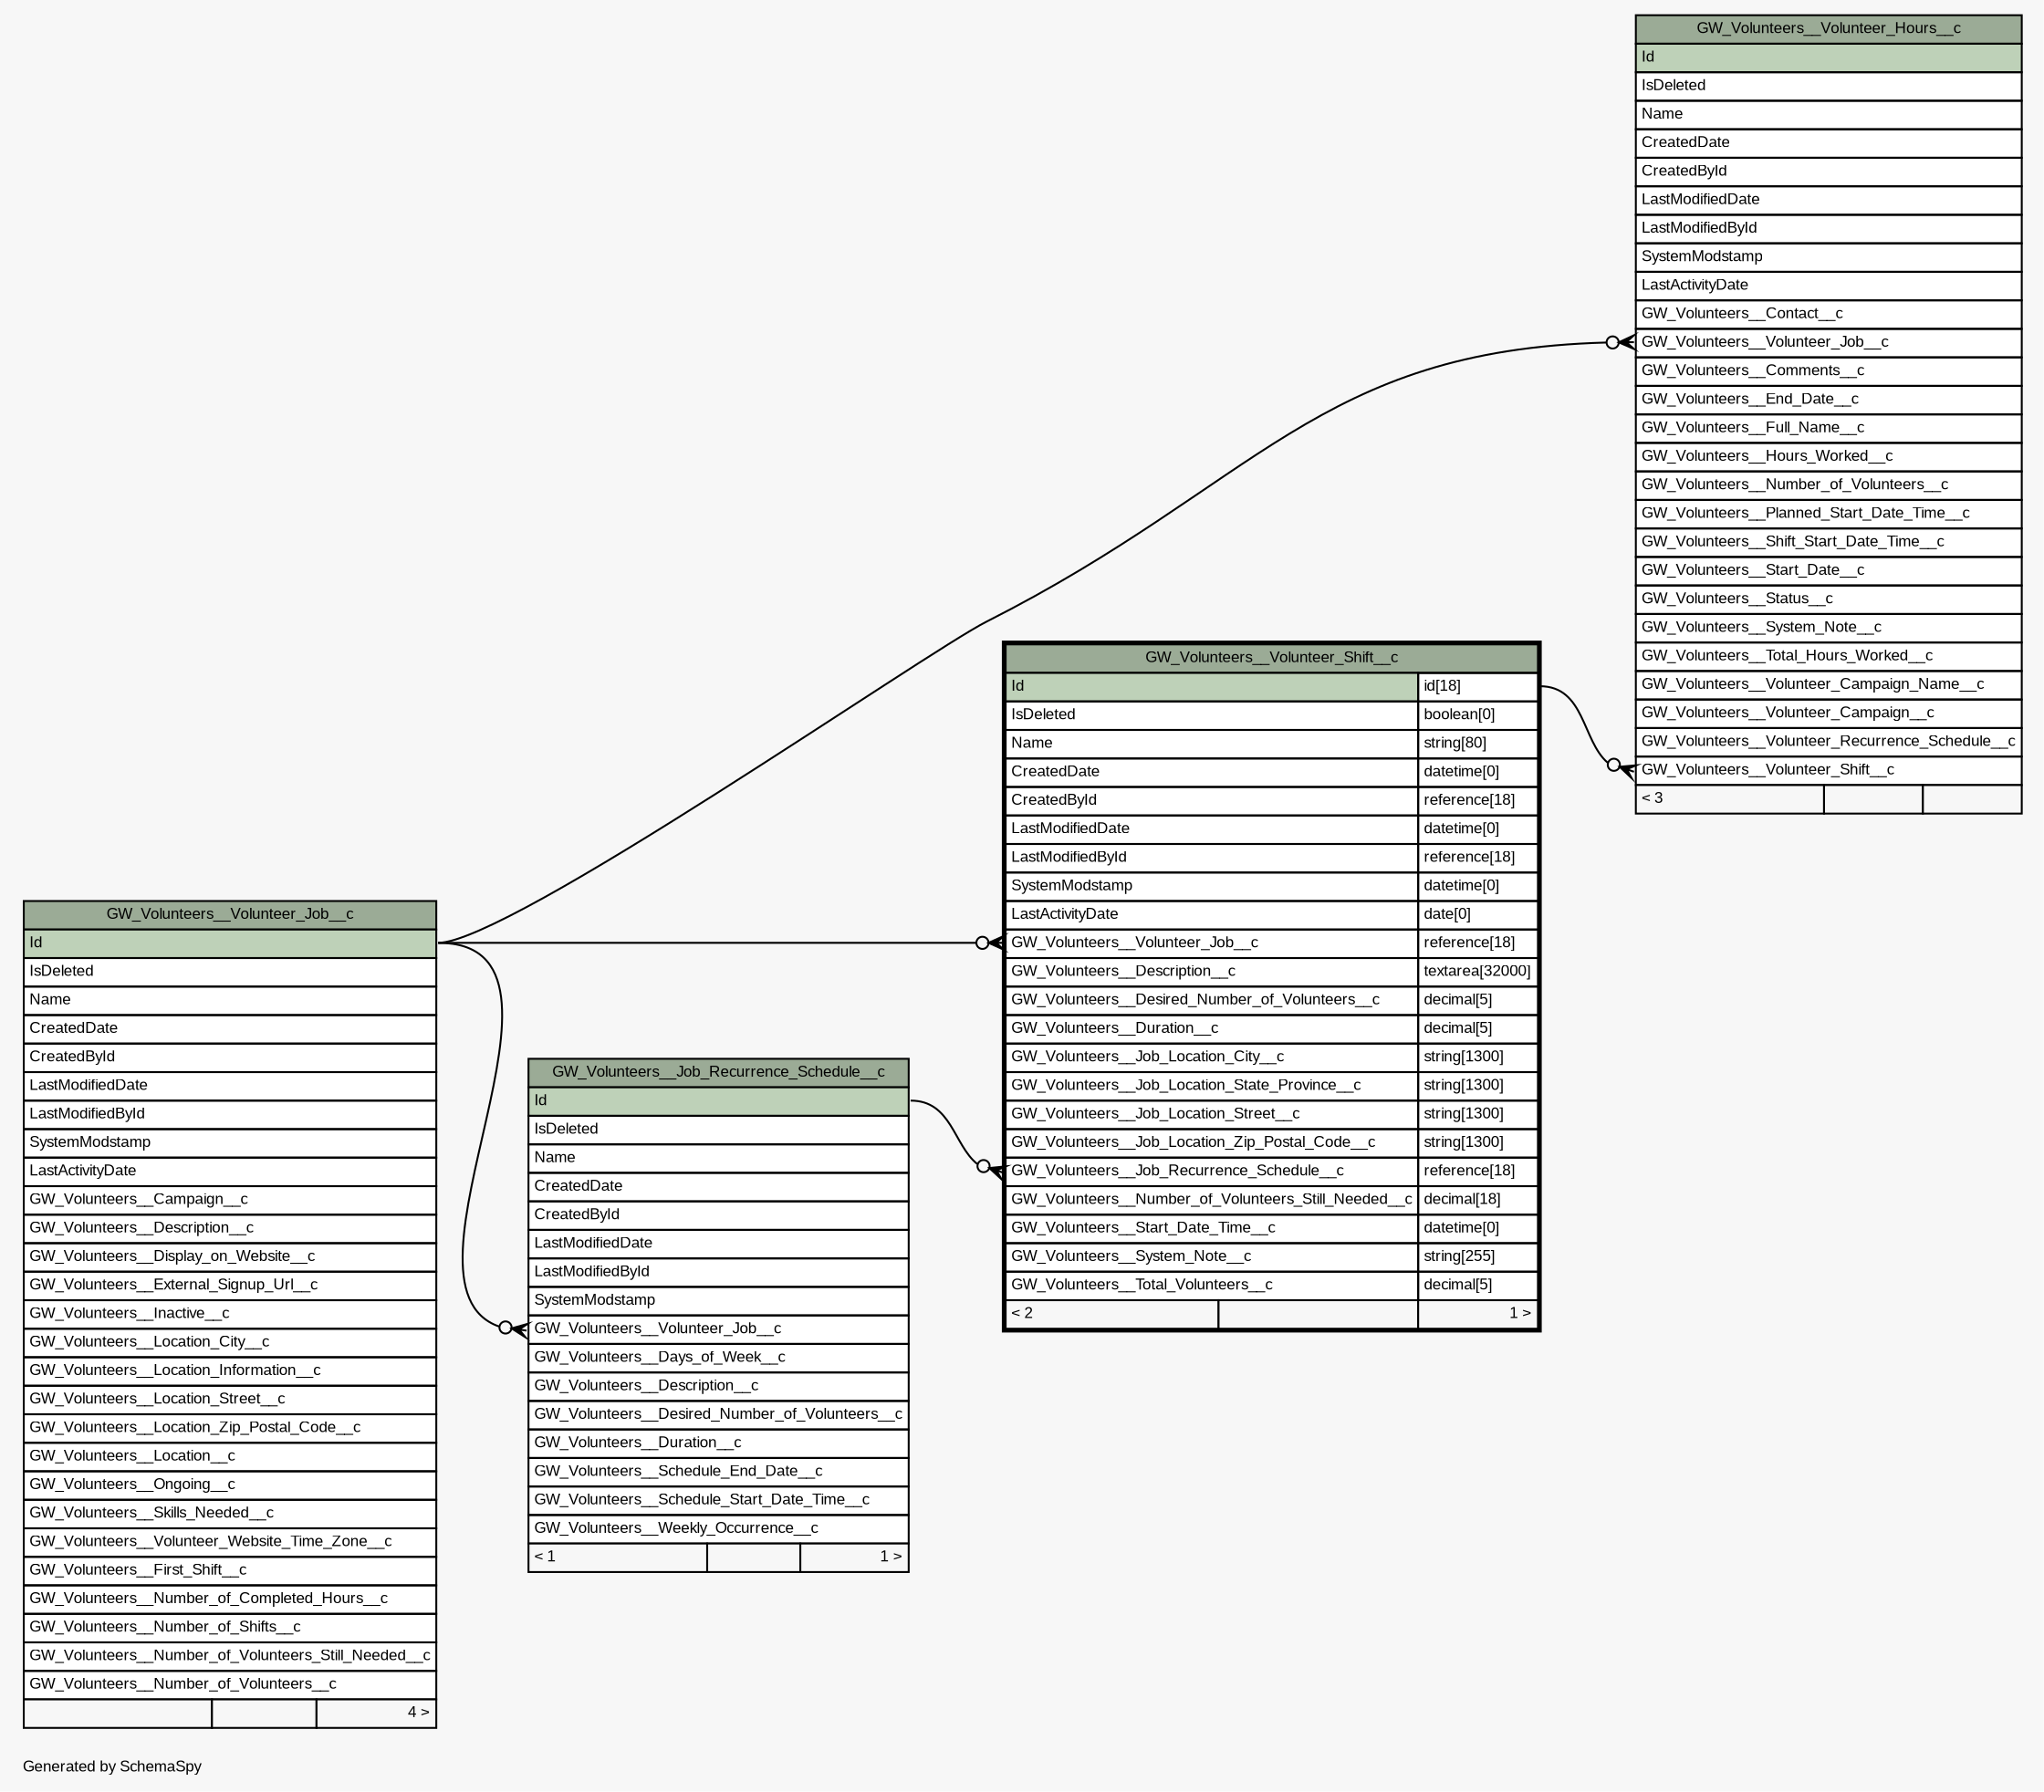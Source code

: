 // dot 2.40.1 on Mac OS X 10.12.6
// SchemaSpy rev 590
digraph "oneDegreeRelationshipsDiagram" {
  graph [
    rankdir="RL"
    bgcolor="#f7f7f7"
    label="\nGenerated by SchemaSpy"
    labeljust="l"
    nodesep="0.18"
    ranksep="0.46"
    fontname="Arial"
    fontsize="8"
  ];
  node [
    fontname="Arial"
    fontsize="8"
    shape="plaintext"
  ];
  edge [
    arrowsize="0.8"
  ];
  "GW_Volunteers__Job_Recurrence_Schedule__c":"GW_Volunteers__Volunteer_Job__c":w -> "GW_Volunteers__Volunteer_Job__c":"Id":e [arrowhead=none dir=back arrowtail=crowodot];
  "GW_Volunteers__Volunteer_Hours__c":"GW_Volunteers__Volunteer_Job__c":w -> "GW_Volunteers__Volunteer_Job__c":"Id":e [arrowhead=none dir=back arrowtail=crowodot];
  "GW_Volunteers__Volunteer_Hours__c":"GW_Volunteers__Volunteer_Shift__c":w -> "GW_Volunteers__Volunteer_Shift__c":"Id.type":e [arrowhead=none dir=back arrowtail=crowodot];
  "GW_Volunteers__Volunteer_Shift__c":"GW_Volunteers__Job_Recurrence_Schedule__c":w -> "GW_Volunteers__Job_Recurrence_Schedule__c":"Id":e [arrowhead=none dir=back arrowtail=crowodot];
  "GW_Volunteers__Volunteer_Shift__c":"GW_Volunteers__Volunteer_Job__c":w -> "GW_Volunteers__Volunteer_Job__c":"Id":e [arrowhead=none dir=back arrowtail=crowodot];
  "GW_Volunteers__Job_Recurrence_Schedule__c" [
    label=<
    <TABLE BORDER="0" CELLBORDER="1" CELLSPACING="0" BGCOLOR="#ffffff">
      <TR><TD COLSPAN="3" BGCOLOR="#9bab96" ALIGN="CENTER">GW_Volunteers__Job_Recurrence_Schedule__c</TD></TR>
      <TR><TD PORT="Id" COLSPAN="3" BGCOLOR="#bed1b8" ALIGN="LEFT">Id</TD></TR>
      <TR><TD PORT="IsDeleted" COLSPAN="3" ALIGN="LEFT">IsDeleted</TD></TR>
      <TR><TD PORT="Name" COLSPAN="3" ALIGN="LEFT">Name</TD></TR>
      <TR><TD PORT="CreatedDate" COLSPAN="3" ALIGN="LEFT">CreatedDate</TD></TR>
      <TR><TD PORT="CreatedById" COLSPAN="3" ALIGN="LEFT">CreatedById</TD></TR>
      <TR><TD PORT="LastModifiedDate" COLSPAN="3" ALIGN="LEFT">LastModifiedDate</TD></TR>
      <TR><TD PORT="LastModifiedById" COLSPAN="3" ALIGN="LEFT">LastModifiedById</TD></TR>
      <TR><TD PORT="SystemModstamp" COLSPAN="3" ALIGN="LEFT">SystemModstamp</TD></TR>
      <TR><TD PORT="GW_Volunteers__Volunteer_Job__c" COLSPAN="3" ALIGN="LEFT">GW_Volunteers__Volunteer_Job__c</TD></TR>
      <TR><TD PORT="GW_Volunteers__Days_of_Week__c" COLSPAN="3" ALIGN="LEFT">GW_Volunteers__Days_of_Week__c</TD></TR>
      <TR><TD PORT="GW_Volunteers__Description__c" COLSPAN="3" ALIGN="LEFT">GW_Volunteers__Description__c</TD></TR>
      <TR><TD PORT="GW_Volunteers__Desired_Number_of_Volunteers__c" COLSPAN="3" ALIGN="LEFT">GW_Volunteers__Desired_Number_of_Volunteers__c</TD></TR>
      <TR><TD PORT="GW_Volunteers__Duration__c" COLSPAN="3" ALIGN="LEFT">GW_Volunteers__Duration__c</TD></TR>
      <TR><TD PORT="GW_Volunteers__Schedule_End_Date__c" COLSPAN="3" ALIGN="LEFT">GW_Volunteers__Schedule_End_Date__c</TD></TR>
      <TR><TD PORT="GW_Volunteers__Schedule_Start_Date_Time__c" COLSPAN="3" ALIGN="LEFT">GW_Volunteers__Schedule_Start_Date_Time__c</TD></TR>
      <TR><TD PORT="GW_Volunteers__Weekly_Occurrence__c" COLSPAN="3" ALIGN="LEFT">GW_Volunteers__Weekly_Occurrence__c</TD></TR>
      <TR><TD ALIGN="LEFT" BGCOLOR="#f7f7f7">&lt; 1</TD><TD ALIGN="RIGHT" BGCOLOR="#f7f7f7">  </TD><TD ALIGN="RIGHT" BGCOLOR="#f7f7f7">1 &gt;</TD></TR>
    </TABLE>>
    URL="GW_Volunteers__Job_Recurrence_Schedule__c.html"
    tooltip="GW_Volunteers__Job_Recurrence_Schedule__c"
  ];
  "GW_Volunteers__Volunteer_Hours__c" [
    label=<
    <TABLE BORDER="0" CELLBORDER="1" CELLSPACING="0" BGCOLOR="#ffffff">
      <TR><TD COLSPAN="3" BGCOLOR="#9bab96" ALIGN="CENTER">GW_Volunteers__Volunteer_Hours__c</TD></TR>
      <TR><TD PORT="Id" COLSPAN="3" BGCOLOR="#bed1b8" ALIGN="LEFT">Id</TD></TR>
      <TR><TD PORT="IsDeleted" COLSPAN="3" ALIGN="LEFT">IsDeleted</TD></TR>
      <TR><TD PORT="Name" COLSPAN="3" ALIGN="LEFT">Name</TD></TR>
      <TR><TD PORT="CreatedDate" COLSPAN="3" ALIGN="LEFT">CreatedDate</TD></TR>
      <TR><TD PORT="CreatedById" COLSPAN="3" ALIGN="LEFT">CreatedById</TD></TR>
      <TR><TD PORT="LastModifiedDate" COLSPAN="3" ALIGN="LEFT">LastModifiedDate</TD></TR>
      <TR><TD PORT="LastModifiedById" COLSPAN="3" ALIGN="LEFT">LastModifiedById</TD></TR>
      <TR><TD PORT="SystemModstamp" COLSPAN="3" ALIGN="LEFT">SystemModstamp</TD></TR>
      <TR><TD PORT="LastActivityDate" COLSPAN="3" ALIGN="LEFT">LastActivityDate</TD></TR>
      <TR><TD PORT="GW_Volunteers__Contact__c" COLSPAN="3" ALIGN="LEFT">GW_Volunteers__Contact__c</TD></TR>
      <TR><TD PORT="GW_Volunteers__Volunteer_Job__c" COLSPAN="3" ALIGN="LEFT">GW_Volunteers__Volunteer_Job__c</TD></TR>
      <TR><TD PORT="GW_Volunteers__Comments__c" COLSPAN="3" ALIGN="LEFT">GW_Volunteers__Comments__c</TD></TR>
      <TR><TD PORT="GW_Volunteers__End_Date__c" COLSPAN="3" ALIGN="LEFT">GW_Volunteers__End_Date__c</TD></TR>
      <TR><TD PORT="GW_Volunteers__Full_Name__c" COLSPAN="3" ALIGN="LEFT">GW_Volunteers__Full_Name__c</TD></TR>
      <TR><TD PORT="GW_Volunteers__Hours_Worked__c" COLSPAN="3" ALIGN="LEFT">GW_Volunteers__Hours_Worked__c</TD></TR>
      <TR><TD PORT="GW_Volunteers__Number_of_Volunteers__c" COLSPAN="3" ALIGN="LEFT">GW_Volunteers__Number_of_Volunteers__c</TD></TR>
      <TR><TD PORT="GW_Volunteers__Planned_Start_Date_Time__c" COLSPAN="3" ALIGN="LEFT">GW_Volunteers__Planned_Start_Date_Time__c</TD></TR>
      <TR><TD PORT="GW_Volunteers__Shift_Start_Date_Time__c" COLSPAN="3" ALIGN="LEFT">GW_Volunteers__Shift_Start_Date_Time__c</TD></TR>
      <TR><TD PORT="GW_Volunteers__Start_Date__c" COLSPAN="3" ALIGN="LEFT">GW_Volunteers__Start_Date__c</TD></TR>
      <TR><TD PORT="GW_Volunteers__Status__c" COLSPAN="3" ALIGN="LEFT">GW_Volunteers__Status__c</TD></TR>
      <TR><TD PORT="GW_Volunteers__System_Note__c" COLSPAN="3" ALIGN="LEFT">GW_Volunteers__System_Note__c</TD></TR>
      <TR><TD PORT="GW_Volunteers__Total_Hours_Worked__c" COLSPAN="3" ALIGN="LEFT">GW_Volunteers__Total_Hours_Worked__c</TD></TR>
      <TR><TD PORT="GW_Volunteers__Volunteer_Campaign_Name__c" COLSPAN="3" ALIGN="LEFT">GW_Volunteers__Volunteer_Campaign_Name__c</TD></TR>
      <TR><TD PORT="GW_Volunteers__Volunteer_Campaign__c" COLSPAN="3" ALIGN="LEFT">GW_Volunteers__Volunteer_Campaign__c</TD></TR>
      <TR><TD PORT="GW_Volunteers__Volunteer_Recurrence_Schedule__c" COLSPAN="3" ALIGN="LEFT">GW_Volunteers__Volunteer_Recurrence_Schedule__c</TD></TR>
      <TR><TD PORT="GW_Volunteers__Volunteer_Shift__c" COLSPAN="3" ALIGN="LEFT">GW_Volunteers__Volunteer_Shift__c</TD></TR>
      <TR><TD ALIGN="LEFT" BGCOLOR="#f7f7f7">&lt; 3</TD><TD ALIGN="RIGHT" BGCOLOR="#f7f7f7">  </TD><TD ALIGN="RIGHT" BGCOLOR="#f7f7f7">  </TD></TR>
    </TABLE>>
    URL="GW_Volunteers__Volunteer_Hours__c.html"
    tooltip="GW_Volunteers__Volunteer_Hours__c"
  ];
  "GW_Volunteers__Volunteer_Job__c" [
    label=<
    <TABLE BORDER="0" CELLBORDER="1" CELLSPACING="0" BGCOLOR="#ffffff">
      <TR><TD COLSPAN="3" BGCOLOR="#9bab96" ALIGN="CENTER">GW_Volunteers__Volunteer_Job__c</TD></TR>
      <TR><TD PORT="Id" COLSPAN="3" BGCOLOR="#bed1b8" ALIGN="LEFT">Id</TD></TR>
      <TR><TD PORT="IsDeleted" COLSPAN="3" ALIGN="LEFT">IsDeleted</TD></TR>
      <TR><TD PORT="Name" COLSPAN="3" ALIGN="LEFT">Name</TD></TR>
      <TR><TD PORT="CreatedDate" COLSPAN="3" ALIGN="LEFT">CreatedDate</TD></TR>
      <TR><TD PORT="CreatedById" COLSPAN="3" ALIGN="LEFT">CreatedById</TD></TR>
      <TR><TD PORT="LastModifiedDate" COLSPAN="3" ALIGN="LEFT">LastModifiedDate</TD></TR>
      <TR><TD PORT="LastModifiedById" COLSPAN="3" ALIGN="LEFT">LastModifiedById</TD></TR>
      <TR><TD PORT="SystemModstamp" COLSPAN="3" ALIGN="LEFT">SystemModstamp</TD></TR>
      <TR><TD PORT="LastActivityDate" COLSPAN="3" ALIGN="LEFT">LastActivityDate</TD></TR>
      <TR><TD PORT="GW_Volunteers__Campaign__c" COLSPAN="3" ALIGN="LEFT">GW_Volunteers__Campaign__c</TD></TR>
      <TR><TD PORT="GW_Volunteers__Description__c" COLSPAN="3" ALIGN="LEFT">GW_Volunteers__Description__c</TD></TR>
      <TR><TD PORT="GW_Volunteers__Display_on_Website__c" COLSPAN="3" ALIGN="LEFT">GW_Volunteers__Display_on_Website__c</TD></TR>
      <TR><TD PORT="GW_Volunteers__External_Signup_Url__c" COLSPAN="3" ALIGN="LEFT">GW_Volunteers__External_Signup_Url__c</TD></TR>
      <TR><TD PORT="GW_Volunteers__Inactive__c" COLSPAN="3" ALIGN="LEFT">GW_Volunteers__Inactive__c</TD></TR>
      <TR><TD PORT="GW_Volunteers__Location_City__c" COLSPAN="3" ALIGN="LEFT">GW_Volunteers__Location_City__c</TD></TR>
      <TR><TD PORT="GW_Volunteers__Location_Information__c" COLSPAN="3" ALIGN="LEFT">GW_Volunteers__Location_Information__c</TD></TR>
      <TR><TD PORT="GW_Volunteers__Location_Street__c" COLSPAN="3" ALIGN="LEFT">GW_Volunteers__Location_Street__c</TD></TR>
      <TR><TD PORT="GW_Volunteers__Location_Zip_Postal_Code__c" COLSPAN="3" ALIGN="LEFT">GW_Volunteers__Location_Zip_Postal_Code__c</TD></TR>
      <TR><TD PORT="GW_Volunteers__Location__c" COLSPAN="3" ALIGN="LEFT">GW_Volunteers__Location__c</TD></TR>
      <TR><TD PORT="GW_Volunteers__Ongoing__c" COLSPAN="3" ALIGN="LEFT">GW_Volunteers__Ongoing__c</TD></TR>
      <TR><TD PORT="GW_Volunteers__Skills_Needed__c" COLSPAN="3" ALIGN="LEFT">GW_Volunteers__Skills_Needed__c</TD></TR>
      <TR><TD PORT="GW_Volunteers__Volunteer_Website_Time_Zone__c" COLSPAN="3" ALIGN="LEFT">GW_Volunteers__Volunteer_Website_Time_Zone__c</TD></TR>
      <TR><TD PORT="GW_Volunteers__First_Shift__c" COLSPAN="3" ALIGN="LEFT">GW_Volunteers__First_Shift__c</TD></TR>
      <TR><TD PORT="GW_Volunteers__Number_of_Completed_Hours__c" COLSPAN="3" ALIGN="LEFT">GW_Volunteers__Number_of_Completed_Hours__c</TD></TR>
      <TR><TD PORT="GW_Volunteers__Number_of_Shifts__c" COLSPAN="3" ALIGN="LEFT">GW_Volunteers__Number_of_Shifts__c</TD></TR>
      <TR><TD PORT="GW_Volunteers__Number_of_Volunteers_Still_Needed__c" COLSPAN="3" ALIGN="LEFT">GW_Volunteers__Number_of_Volunteers_Still_Needed__c</TD></TR>
      <TR><TD PORT="GW_Volunteers__Number_of_Volunteers__c" COLSPAN="3" ALIGN="LEFT">GW_Volunteers__Number_of_Volunteers__c</TD></TR>
      <TR><TD ALIGN="LEFT" BGCOLOR="#f7f7f7">  </TD><TD ALIGN="RIGHT" BGCOLOR="#f7f7f7">  </TD><TD ALIGN="RIGHT" BGCOLOR="#f7f7f7">4 &gt;</TD></TR>
    </TABLE>>
    URL="GW_Volunteers__Volunteer_Job__c.html"
    tooltip="GW_Volunteers__Volunteer_Job__c"
  ];
  "GW_Volunteers__Volunteer_Shift__c" [
    label=<
    <TABLE BORDER="2" CELLBORDER="1" CELLSPACING="0" BGCOLOR="#ffffff">
      <TR><TD COLSPAN="3" BGCOLOR="#9bab96" ALIGN="CENTER">GW_Volunteers__Volunteer_Shift__c</TD></TR>
      <TR><TD PORT="Id" COLSPAN="2" BGCOLOR="#bed1b8" ALIGN="LEFT">Id</TD><TD PORT="Id.type" ALIGN="LEFT">id[18]</TD></TR>
      <TR><TD PORT="IsDeleted" COLSPAN="2" ALIGN="LEFT">IsDeleted</TD><TD PORT="IsDeleted.type" ALIGN="LEFT">boolean[0]</TD></TR>
      <TR><TD PORT="Name" COLSPAN="2" ALIGN="LEFT">Name</TD><TD PORT="Name.type" ALIGN="LEFT">string[80]</TD></TR>
      <TR><TD PORT="CreatedDate" COLSPAN="2" ALIGN="LEFT">CreatedDate</TD><TD PORT="CreatedDate.type" ALIGN="LEFT">datetime[0]</TD></TR>
      <TR><TD PORT="CreatedById" COLSPAN="2" ALIGN="LEFT">CreatedById</TD><TD PORT="CreatedById.type" ALIGN="LEFT">reference[18]</TD></TR>
      <TR><TD PORT="LastModifiedDate" COLSPAN="2" ALIGN="LEFT">LastModifiedDate</TD><TD PORT="LastModifiedDate.type" ALIGN="LEFT">datetime[0]</TD></TR>
      <TR><TD PORT="LastModifiedById" COLSPAN="2" ALIGN="LEFT">LastModifiedById</TD><TD PORT="LastModifiedById.type" ALIGN="LEFT">reference[18]</TD></TR>
      <TR><TD PORT="SystemModstamp" COLSPAN="2" ALIGN="LEFT">SystemModstamp</TD><TD PORT="SystemModstamp.type" ALIGN="LEFT">datetime[0]</TD></TR>
      <TR><TD PORT="LastActivityDate" COLSPAN="2" ALIGN="LEFT">LastActivityDate</TD><TD PORT="LastActivityDate.type" ALIGN="LEFT">date[0]</TD></TR>
      <TR><TD PORT="GW_Volunteers__Volunteer_Job__c" COLSPAN="2" ALIGN="LEFT">GW_Volunteers__Volunteer_Job__c</TD><TD PORT="GW_Volunteers__Volunteer_Job__c.type" ALIGN="LEFT">reference[18]</TD></TR>
      <TR><TD PORT="GW_Volunteers__Description__c" COLSPAN="2" ALIGN="LEFT">GW_Volunteers__Description__c</TD><TD PORT="GW_Volunteers__Description__c.type" ALIGN="LEFT">textarea[32000]</TD></TR>
      <TR><TD PORT="GW_Volunteers__Desired_Number_of_Volunteers__c" COLSPAN="2" ALIGN="LEFT">GW_Volunteers__Desired_Number_of_Volunteers__c</TD><TD PORT="GW_Volunteers__Desired_Number_of_Volunteers__c.type" ALIGN="LEFT">decimal[5]</TD></TR>
      <TR><TD PORT="GW_Volunteers__Duration__c" COLSPAN="2" ALIGN="LEFT">GW_Volunteers__Duration__c</TD><TD PORT="GW_Volunteers__Duration__c.type" ALIGN="LEFT">decimal[5]</TD></TR>
      <TR><TD PORT="GW_Volunteers__Job_Location_City__c" COLSPAN="2" ALIGN="LEFT">GW_Volunteers__Job_Location_City__c</TD><TD PORT="GW_Volunteers__Job_Location_City__c.type" ALIGN="LEFT">string[1300]</TD></TR>
      <TR><TD PORT="GW_Volunteers__Job_Location_State_Province__c" COLSPAN="2" ALIGN="LEFT">GW_Volunteers__Job_Location_State_Province__c</TD><TD PORT="GW_Volunteers__Job_Location_State_Province__c.type" ALIGN="LEFT">string[1300]</TD></TR>
      <TR><TD PORT="GW_Volunteers__Job_Location_Street__c" COLSPAN="2" ALIGN="LEFT">GW_Volunteers__Job_Location_Street__c</TD><TD PORT="GW_Volunteers__Job_Location_Street__c.type" ALIGN="LEFT">string[1300]</TD></TR>
      <TR><TD PORT="GW_Volunteers__Job_Location_Zip_Postal_Code__c" COLSPAN="2" ALIGN="LEFT">GW_Volunteers__Job_Location_Zip_Postal_Code__c</TD><TD PORT="GW_Volunteers__Job_Location_Zip_Postal_Code__c.type" ALIGN="LEFT">string[1300]</TD></TR>
      <TR><TD PORT="GW_Volunteers__Job_Recurrence_Schedule__c" COLSPAN="2" ALIGN="LEFT">GW_Volunteers__Job_Recurrence_Schedule__c</TD><TD PORT="GW_Volunteers__Job_Recurrence_Schedule__c.type" ALIGN="LEFT">reference[18]</TD></TR>
      <TR><TD PORT="GW_Volunteers__Number_of_Volunteers_Still_Needed__c" COLSPAN="2" ALIGN="LEFT">GW_Volunteers__Number_of_Volunteers_Still_Needed__c</TD><TD PORT="GW_Volunteers__Number_of_Volunteers_Still_Needed__c.type" ALIGN="LEFT">decimal[18]</TD></TR>
      <TR><TD PORT="GW_Volunteers__Start_Date_Time__c" COLSPAN="2" ALIGN="LEFT">GW_Volunteers__Start_Date_Time__c</TD><TD PORT="GW_Volunteers__Start_Date_Time__c.type" ALIGN="LEFT">datetime[0]</TD></TR>
      <TR><TD PORT="GW_Volunteers__System_Note__c" COLSPAN="2" ALIGN="LEFT">GW_Volunteers__System_Note__c</TD><TD PORT="GW_Volunteers__System_Note__c.type" ALIGN="LEFT">string[255]</TD></TR>
      <TR><TD PORT="GW_Volunteers__Total_Volunteers__c" COLSPAN="2" ALIGN="LEFT">GW_Volunteers__Total_Volunteers__c</TD><TD PORT="GW_Volunteers__Total_Volunteers__c.type" ALIGN="LEFT">decimal[5]</TD></TR>
      <TR><TD ALIGN="LEFT" BGCOLOR="#f7f7f7">&lt; 2</TD><TD ALIGN="RIGHT" BGCOLOR="#f7f7f7">  </TD><TD ALIGN="RIGHT" BGCOLOR="#f7f7f7">1 &gt;</TD></TR>
    </TABLE>>
    URL="GW_Volunteers__Volunteer_Shift__c.html"
    tooltip="GW_Volunteers__Volunteer_Shift__c"
  ];
}
